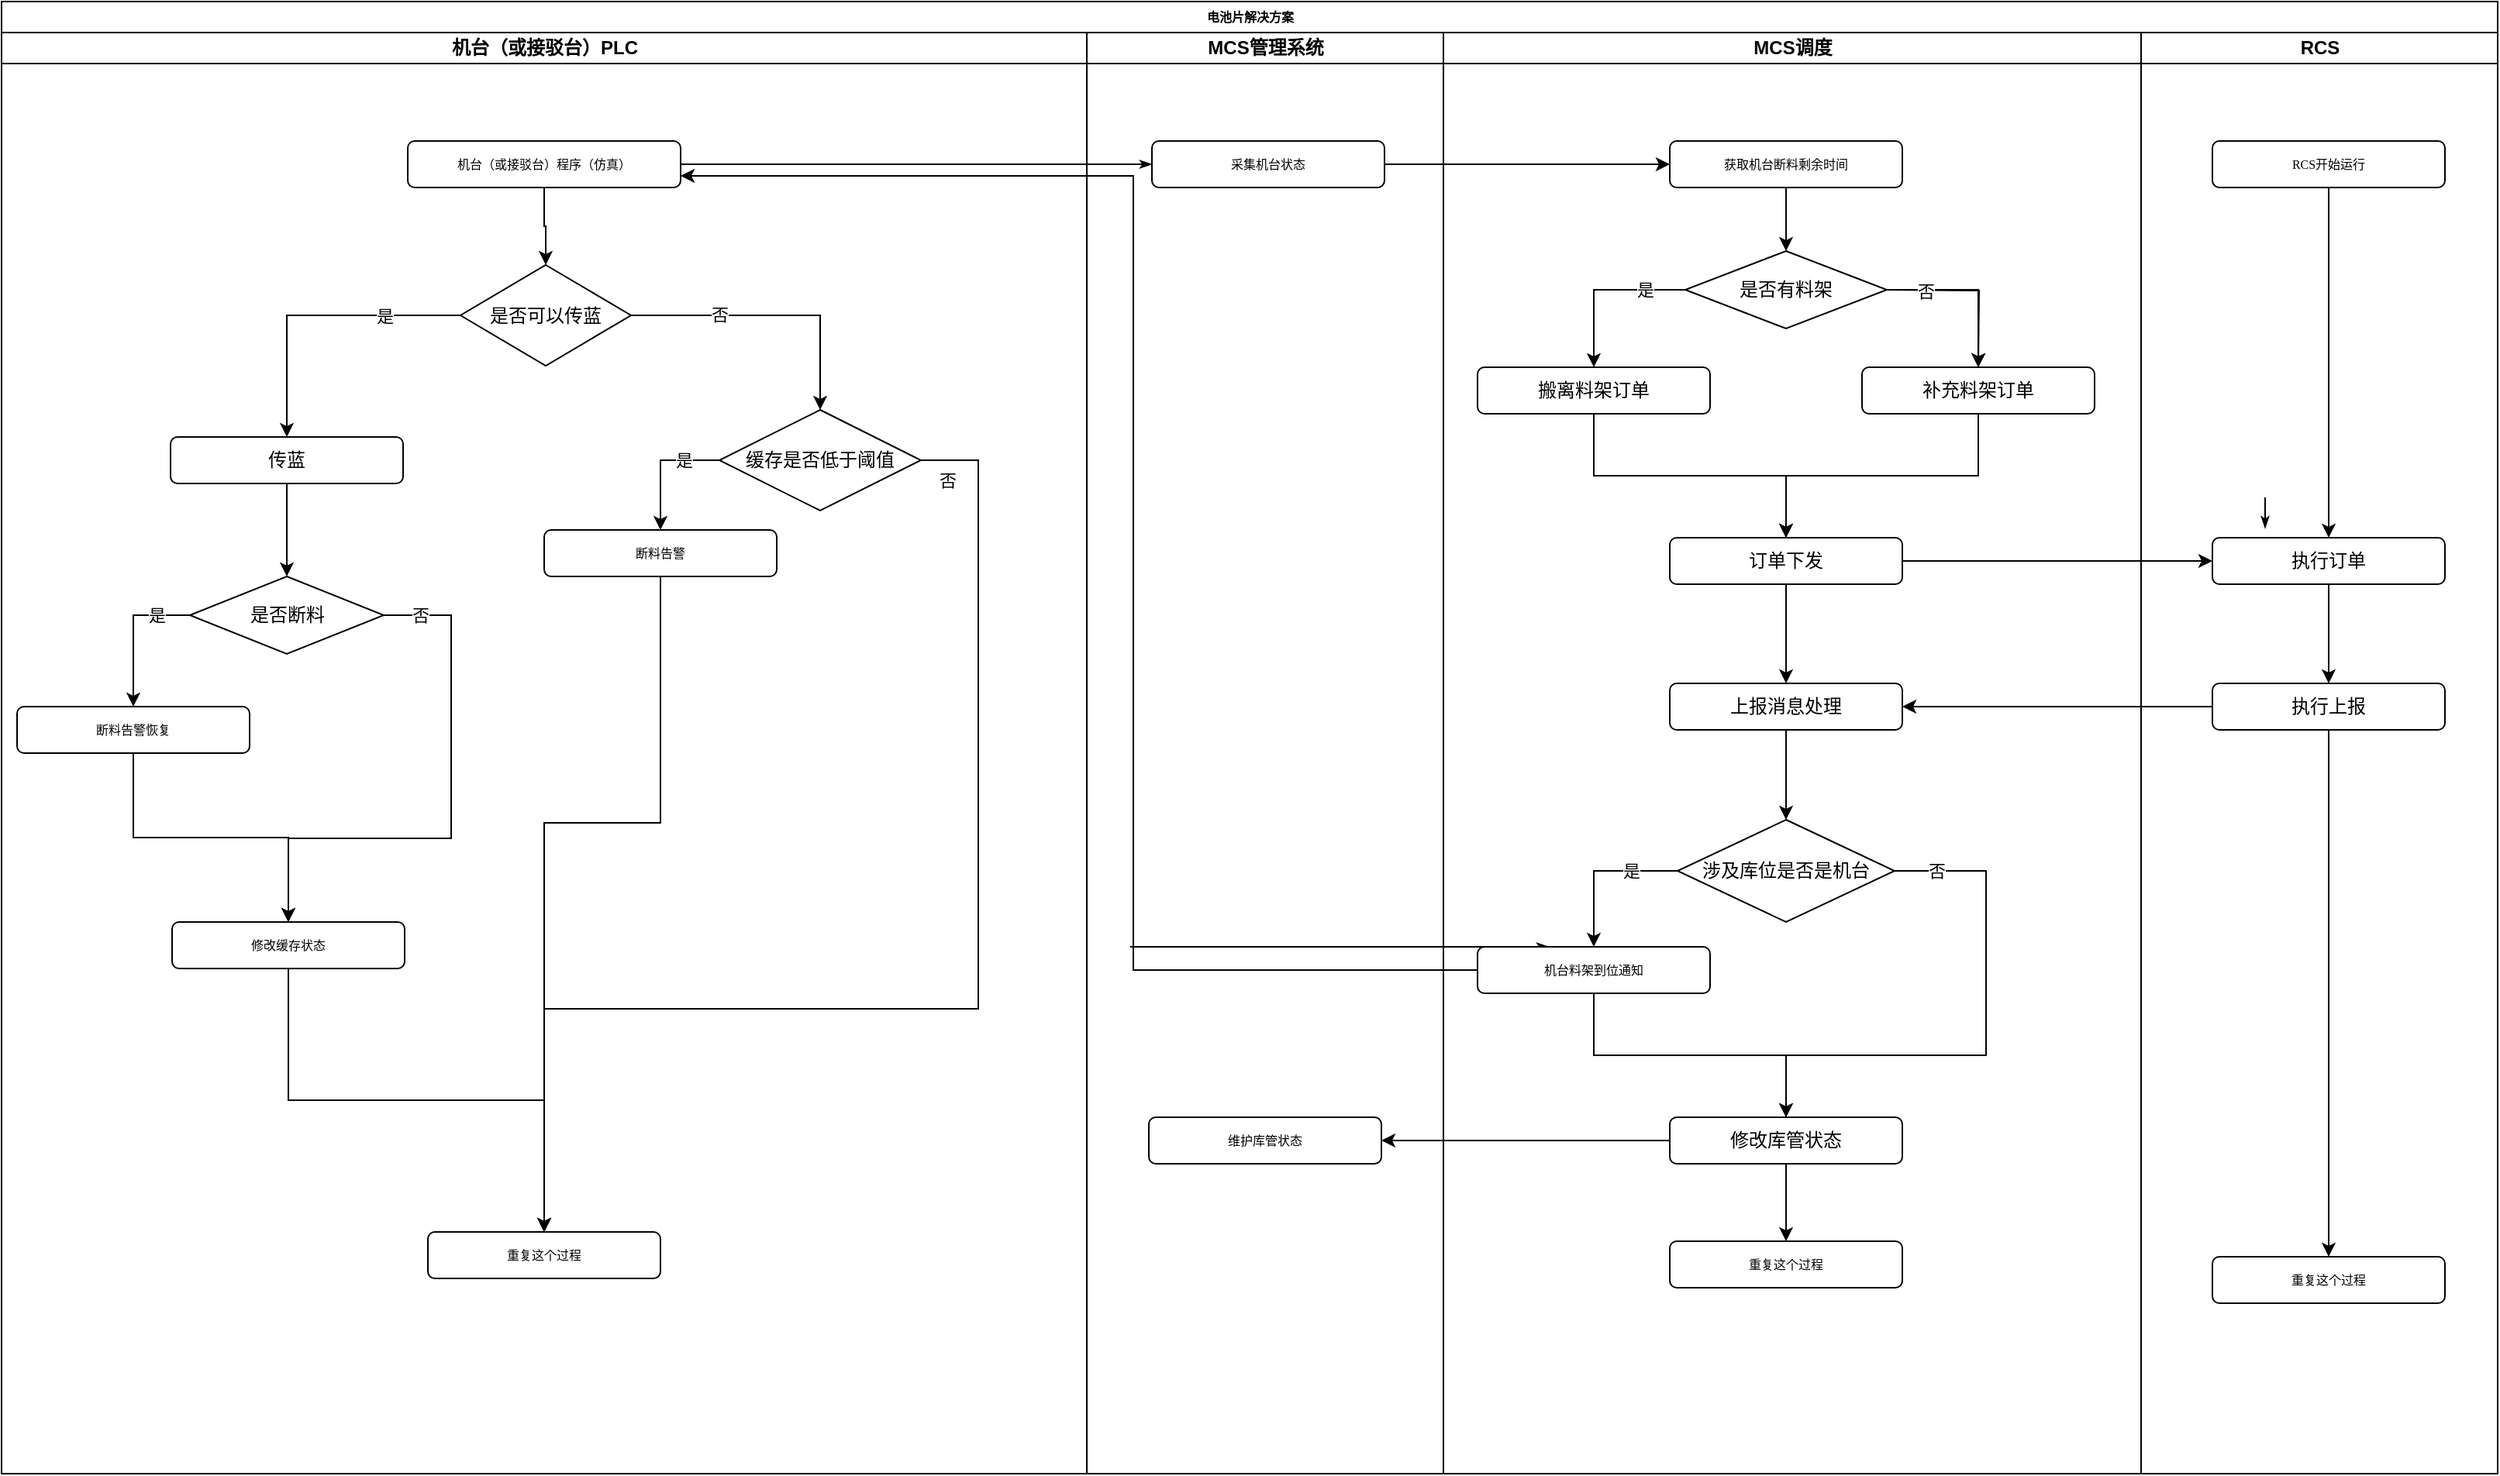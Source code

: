 <mxfile version="20.8.13" type="github">
  <diagram name="Page-1" id="74e2e168-ea6b-b213-b513-2b3c1d86103e">
    <mxGraphModel dx="2391" dy="1106" grid="1" gridSize="10" guides="1" tooltips="1" connect="1" arrows="1" fold="1" page="0" pageScale="1" pageWidth="1100" pageHeight="850" background="none" math="0" shadow="0">
      <root>
        <mxCell id="0" />
        <mxCell id="1" parent="0" />
        <mxCell id="77e6c97f196da883-1" value="电池片解决方案" style="swimlane;html=1;childLayout=stackLayout;startSize=20;rounded=0;shadow=0;labelBackgroundColor=none;strokeWidth=1;fontFamily=Verdana;fontSize=8;align=center;" parent="1" vertex="1">
          <mxGeometry x="80" y="60" width="1610" height="950" as="geometry" />
        </mxCell>
        <mxCell id="77e6c97f196da883-26" style="edgeStyle=orthogonalEdgeStyle;rounded=1;html=1;labelBackgroundColor=none;startArrow=none;startFill=0;startSize=5;endArrow=classicThin;endFill=1;endSize=5;jettySize=auto;orthogonalLoop=1;strokeWidth=1;fontFamily=Verdana;fontSize=8" parent="77e6c97f196da883-1" source="77e6c97f196da883-8" target="77e6c97f196da883-11" edge="1">
          <mxGeometry relative="1" as="geometry" />
        </mxCell>
        <mxCell id="107ba76e4e335f99-3" style="edgeStyle=orthogonalEdgeStyle;rounded=1;html=1;labelBackgroundColor=none;startArrow=none;startFill=0;startSize=5;endArrow=classicThin;endFill=1;endSize=5;jettySize=auto;orthogonalLoop=1;strokeColor=#000000;strokeWidth=1;fontFamily=Verdana;fontSize=8;fontColor=#000000;" parent="77e6c97f196da883-1" edge="1">
          <mxGeometry relative="1" as="geometry">
            <mxPoint x="728" y="610" as="sourcePoint" />
            <mxPoint x="998" y="610.0" as="targetPoint" />
          </mxGeometry>
        </mxCell>
        <mxCell id="hsNV3JfmAN6WM8ltQ2-S-1" style="edgeStyle=orthogonalEdgeStyle;rounded=0;orthogonalLoop=1;jettySize=auto;html=1;exitX=1;exitY=0.5;exitDx=0;exitDy=0;entryX=0;entryY=0.5;entryDx=0;entryDy=0;" edge="1" parent="77e6c97f196da883-1" source="77e6c97f196da883-11" target="77e6c97f196da883-12">
          <mxGeometry relative="1" as="geometry" />
        </mxCell>
        <mxCell id="77e6c97f196da883-2" value="机台（或接驳台）PLC" style="swimlane;html=1;startSize=20;" parent="77e6c97f196da883-1" vertex="1">
          <mxGeometry y="20" width="700" height="930" as="geometry" />
        </mxCell>
        <mxCell id="hsNV3JfmAN6WM8ltQ2-S-36" style="edgeStyle=orthogonalEdgeStyle;rounded=0;orthogonalLoop=1;jettySize=auto;html=1;exitX=0.5;exitY=1;exitDx=0;exitDy=0;" edge="1" parent="77e6c97f196da883-2" source="77e6c97f196da883-8" target="hsNV3JfmAN6WM8ltQ2-S-34">
          <mxGeometry relative="1" as="geometry" />
        </mxCell>
        <mxCell id="77e6c97f196da883-8" value="机台（或接驳台）程序（仿真）" style="rounded=1;whiteSpace=wrap;html=1;shadow=0;labelBackgroundColor=none;strokeWidth=1;fontFamily=Verdana;fontSize=8;align=center;" parent="77e6c97f196da883-2" vertex="1">
          <mxGeometry x="262" y="70" width="176" height="30" as="geometry" />
        </mxCell>
        <mxCell id="hsNV3JfmAN6WM8ltQ2-S-43" style="edgeStyle=orthogonalEdgeStyle;rounded=0;orthogonalLoop=1;jettySize=auto;html=1;exitX=0;exitY=0.5;exitDx=0;exitDy=0;" edge="1" parent="77e6c97f196da883-2" source="hsNV3JfmAN6WM8ltQ2-S-30" target="hsNV3JfmAN6WM8ltQ2-S-42">
          <mxGeometry relative="1" as="geometry" />
        </mxCell>
        <mxCell id="hsNV3JfmAN6WM8ltQ2-S-69" value="是" style="edgeLabel;html=1;align=center;verticalAlign=middle;resizable=0;points=[];" vertex="1" connectable="0" parent="hsNV3JfmAN6WM8ltQ2-S-43">
          <mxGeometry x="0.066" y="2" relative="1" as="geometry">
            <mxPoint x="13" y="-6" as="offset" />
          </mxGeometry>
        </mxCell>
        <mxCell id="hsNV3JfmAN6WM8ltQ2-S-71" style="edgeStyle=orthogonalEdgeStyle;rounded=0;orthogonalLoop=1;jettySize=auto;html=1;exitX=1;exitY=0.5;exitDx=0;exitDy=0;entryX=0.5;entryY=0;entryDx=0;entryDy=0;" edge="1" parent="77e6c97f196da883-2" source="hsNV3JfmAN6WM8ltQ2-S-30" target="hsNV3JfmAN6WM8ltQ2-S-61">
          <mxGeometry relative="1" as="geometry">
            <Array as="points">
              <mxPoint x="630" y="276" />
              <mxPoint x="630" y="630" />
              <mxPoint x="350" y="630" />
            </Array>
          </mxGeometry>
        </mxCell>
        <mxCell id="hsNV3JfmAN6WM8ltQ2-S-75" value="否" style="edgeLabel;html=1;align=center;verticalAlign=middle;resizable=0;points=[];" vertex="1" connectable="0" parent="hsNV3JfmAN6WM8ltQ2-S-71">
          <mxGeometry x="-0.732" y="4" relative="1" as="geometry">
            <mxPoint x="-24" y="-59" as="offset" />
          </mxGeometry>
        </mxCell>
        <mxCell id="hsNV3JfmAN6WM8ltQ2-S-30" value="缓存是否低于阈值" style="rhombus;whiteSpace=wrap;html=1;" vertex="1" parent="77e6c97f196da883-2">
          <mxGeometry x="463" y="243.5" width="130" height="65" as="geometry" />
        </mxCell>
        <mxCell id="hsNV3JfmAN6WM8ltQ2-S-48" style="edgeStyle=orthogonalEdgeStyle;rounded=0;orthogonalLoop=1;jettySize=auto;html=1;exitX=0.5;exitY=1;exitDx=0;exitDy=0;entryX=0.5;entryY=0;entryDx=0;entryDy=0;" edge="1" parent="77e6c97f196da883-2" source="hsNV3JfmAN6WM8ltQ2-S-32" target="hsNV3JfmAN6WM8ltQ2-S-47">
          <mxGeometry relative="1" as="geometry" />
        </mxCell>
        <mxCell id="hsNV3JfmAN6WM8ltQ2-S-32" value="传蓝" style="rounded=1;whiteSpace=wrap;html=1;" vertex="1" parent="77e6c97f196da883-2">
          <mxGeometry x="109" y="261" width="150" height="30" as="geometry" />
        </mxCell>
        <mxCell id="hsNV3JfmAN6WM8ltQ2-S-37" style="edgeStyle=orthogonalEdgeStyle;rounded=0;orthogonalLoop=1;jettySize=auto;html=1;exitX=0;exitY=0.5;exitDx=0;exitDy=0;" edge="1" parent="77e6c97f196da883-2" source="hsNV3JfmAN6WM8ltQ2-S-34" target="hsNV3JfmAN6WM8ltQ2-S-32">
          <mxGeometry relative="1" as="geometry" />
        </mxCell>
        <mxCell id="hsNV3JfmAN6WM8ltQ2-S-67" value="是" style="edgeLabel;html=1;align=center;verticalAlign=middle;resizable=0;points=[];" vertex="1" connectable="0" parent="hsNV3JfmAN6WM8ltQ2-S-37">
          <mxGeometry x="0.231" y="1" relative="1" as="geometry">
            <mxPoint x="62" y="-5" as="offset" />
          </mxGeometry>
        </mxCell>
        <mxCell id="hsNV3JfmAN6WM8ltQ2-S-40" style="edgeStyle=orthogonalEdgeStyle;rounded=0;orthogonalLoop=1;jettySize=auto;html=1;exitX=1;exitY=0.5;exitDx=0;exitDy=0;" edge="1" parent="77e6c97f196da883-2" source="hsNV3JfmAN6WM8ltQ2-S-34" target="hsNV3JfmAN6WM8ltQ2-S-30">
          <mxGeometry relative="1" as="geometry" />
        </mxCell>
        <mxCell id="hsNV3JfmAN6WM8ltQ2-S-68" value="否" style="edgeLabel;html=1;align=center;verticalAlign=middle;resizable=0;points=[];" vertex="1" connectable="0" parent="hsNV3JfmAN6WM8ltQ2-S-40">
          <mxGeometry x="0.427" y="-1" relative="1" as="geometry">
            <mxPoint x="-64" y="-9" as="offset" />
          </mxGeometry>
        </mxCell>
        <mxCell id="hsNV3JfmAN6WM8ltQ2-S-34" value="是否可以传蓝" style="rhombus;whiteSpace=wrap;html=1;" vertex="1" parent="77e6c97f196da883-2">
          <mxGeometry x="296" y="150" width="110" height="65" as="geometry" />
        </mxCell>
        <mxCell id="hsNV3JfmAN6WM8ltQ2-S-73" style="edgeStyle=orthogonalEdgeStyle;rounded=0;orthogonalLoop=1;jettySize=auto;html=1;entryX=0.5;entryY=0;entryDx=0;entryDy=0;" edge="1" parent="77e6c97f196da883-2" source="hsNV3JfmAN6WM8ltQ2-S-42" target="hsNV3JfmAN6WM8ltQ2-S-61">
          <mxGeometry relative="1" as="geometry">
            <Array as="points">
              <mxPoint x="425" y="510" />
              <mxPoint x="350" y="510" />
            </Array>
          </mxGeometry>
        </mxCell>
        <mxCell id="hsNV3JfmAN6WM8ltQ2-S-42" value="断料告警" style="rounded=1;whiteSpace=wrap;html=1;shadow=0;labelBackgroundColor=none;strokeWidth=1;fontFamily=Verdana;fontSize=8;align=center;" vertex="1" parent="77e6c97f196da883-2">
          <mxGeometry x="350" y="321" width="150" height="30" as="geometry" />
        </mxCell>
        <mxCell id="hsNV3JfmAN6WM8ltQ2-S-56" style="edgeStyle=orthogonalEdgeStyle;rounded=0;orthogonalLoop=1;jettySize=auto;html=1;exitX=0;exitY=0.5;exitDx=0;exitDy=0;" edge="1" parent="77e6c97f196da883-2" source="hsNV3JfmAN6WM8ltQ2-S-47" target="hsNV3JfmAN6WM8ltQ2-S-51">
          <mxGeometry relative="1" as="geometry" />
        </mxCell>
        <mxCell id="hsNV3JfmAN6WM8ltQ2-S-76" value="是" style="edgeLabel;html=1;align=center;verticalAlign=middle;resizable=0;points=[];" vertex="1" connectable="0" parent="hsNV3JfmAN6WM8ltQ2-S-56">
          <mxGeometry x="-0.105" y="3" relative="1" as="geometry">
            <mxPoint x="12" y="-6" as="offset" />
          </mxGeometry>
        </mxCell>
        <mxCell id="hsNV3JfmAN6WM8ltQ2-S-57" style="edgeStyle=orthogonalEdgeStyle;rounded=0;orthogonalLoop=1;jettySize=auto;html=1;exitX=1;exitY=0.5;exitDx=0;exitDy=0;" edge="1" parent="77e6c97f196da883-2" source="hsNV3JfmAN6WM8ltQ2-S-47" target="hsNV3JfmAN6WM8ltQ2-S-53">
          <mxGeometry relative="1" as="geometry">
            <Array as="points">
              <mxPoint x="290" y="376" />
              <mxPoint x="290" y="520" />
              <mxPoint x="185" y="520" />
            </Array>
          </mxGeometry>
        </mxCell>
        <mxCell id="hsNV3JfmAN6WM8ltQ2-S-77" value="否" style="edgeLabel;html=1;align=center;verticalAlign=middle;resizable=0;points=[];" vertex="1" connectable="0" parent="hsNV3JfmAN6WM8ltQ2-S-57">
          <mxGeometry x="-0.604" y="-1" relative="1" as="geometry">
            <mxPoint x="-19" y="-25" as="offset" />
          </mxGeometry>
        </mxCell>
        <mxCell id="hsNV3JfmAN6WM8ltQ2-S-47" value="是否断料" style="rhombus;whiteSpace=wrap;html=1;" vertex="1" parent="77e6c97f196da883-2">
          <mxGeometry x="121.5" y="351" width="125" height="50" as="geometry" />
        </mxCell>
        <mxCell id="hsNV3JfmAN6WM8ltQ2-S-66" style="edgeStyle=orthogonalEdgeStyle;rounded=0;orthogonalLoop=1;jettySize=auto;html=1;exitX=0.5;exitY=1;exitDx=0;exitDy=0;entryX=0.5;entryY=0;entryDx=0;entryDy=0;" edge="1" parent="77e6c97f196da883-2" source="hsNV3JfmAN6WM8ltQ2-S-51" target="hsNV3JfmAN6WM8ltQ2-S-53">
          <mxGeometry relative="1" as="geometry" />
        </mxCell>
        <mxCell id="hsNV3JfmAN6WM8ltQ2-S-51" value="断料告警恢复" style="rounded=1;whiteSpace=wrap;html=1;shadow=0;labelBackgroundColor=none;strokeWidth=1;fontFamily=Verdana;fontSize=8;align=center;" vertex="1" parent="77e6c97f196da883-2">
          <mxGeometry x="10" y="435" width="150" height="30" as="geometry" />
        </mxCell>
        <mxCell id="hsNV3JfmAN6WM8ltQ2-S-74" style="edgeStyle=orthogonalEdgeStyle;rounded=0;orthogonalLoop=1;jettySize=auto;html=1;exitX=0.5;exitY=1;exitDx=0;exitDy=0;" edge="1" parent="77e6c97f196da883-2" source="hsNV3JfmAN6WM8ltQ2-S-53" target="hsNV3JfmAN6WM8ltQ2-S-61">
          <mxGeometry relative="1" as="geometry" />
        </mxCell>
        <mxCell id="hsNV3JfmAN6WM8ltQ2-S-53" value="修改缓存状态" style="rounded=1;whiteSpace=wrap;html=1;shadow=0;labelBackgroundColor=none;strokeWidth=1;fontFamily=Verdana;fontSize=8;align=center;" vertex="1" parent="77e6c97f196da883-2">
          <mxGeometry x="110" y="574" width="150" height="30" as="geometry" />
        </mxCell>
        <mxCell id="hsNV3JfmAN6WM8ltQ2-S-61" value="重复这个过程" style="rounded=1;whiteSpace=wrap;html=1;shadow=0;labelBackgroundColor=none;strokeWidth=1;fontFamily=Verdana;fontSize=8;align=center;" vertex="1" parent="77e6c97f196da883-2">
          <mxGeometry x="275" y="774" width="150" height="30" as="geometry" />
        </mxCell>
        <mxCell id="77e6c97f196da883-3" value="MCS管理系统" style="swimlane;html=1;startSize=20;" parent="77e6c97f196da883-1" vertex="1">
          <mxGeometry x="700" y="20" width="230" height="930" as="geometry" />
        </mxCell>
        <mxCell id="77e6c97f196da883-11" value="采集机台状态" style="rounded=1;whiteSpace=wrap;html=1;shadow=0;labelBackgroundColor=none;strokeWidth=1;fontFamily=Verdana;fontSize=8;align=center;" parent="77e6c97f196da883-3" vertex="1">
          <mxGeometry x="42" y="70" width="150" height="30" as="geometry" />
        </mxCell>
        <mxCell id="hsNV3JfmAN6WM8ltQ2-S-27" value="维护库管状态" style="rounded=1;whiteSpace=wrap;html=1;shadow=0;labelBackgroundColor=none;strokeWidth=1;fontFamily=Verdana;fontSize=8;align=center;" vertex="1" parent="77e6c97f196da883-3">
          <mxGeometry x="40" y="700" width="150" height="30" as="geometry" />
        </mxCell>
        <mxCell id="77e6c97f196da883-4" value="MCS调度" style="swimlane;html=1;startSize=20;" parent="77e6c97f196da883-1" vertex="1">
          <mxGeometry x="930" y="20" width="450" height="930" as="geometry" />
        </mxCell>
        <mxCell id="hsNV3JfmAN6WM8ltQ2-S-17" style="edgeStyle=orthogonalEdgeStyle;rounded=0;orthogonalLoop=1;jettySize=auto;html=1;exitX=0.5;exitY=1;exitDx=0;exitDy=0;entryX=0.5;entryY=0;entryDx=0;entryDy=0;" edge="1" parent="77e6c97f196da883-4" source="77e6c97f196da883-12" target="hsNV3JfmAN6WM8ltQ2-S-13">
          <mxGeometry relative="1" as="geometry" />
        </mxCell>
        <mxCell id="77e6c97f196da883-12" value="获取机台断料剩余时间" style="rounded=1;whiteSpace=wrap;html=1;shadow=0;labelBackgroundColor=none;strokeWidth=1;fontFamily=Verdana;fontSize=8;align=center;" parent="77e6c97f196da883-4" vertex="1">
          <mxGeometry x="146" y="70" width="150" height="30" as="geometry" />
        </mxCell>
        <mxCell id="hsNV3JfmAN6WM8ltQ2-S-22" style="edgeStyle=orthogonalEdgeStyle;rounded=0;orthogonalLoop=1;jettySize=auto;html=1;" edge="1" parent="77e6c97f196da883-4" source="hsNV3JfmAN6WM8ltQ2-S-7" target="hsNV3JfmAN6WM8ltQ2-S-20">
          <mxGeometry relative="1" as="geometry" />
        </mxCell>
        <mxCell id="hsNV3JfmAN6WM8ltQ2-S-7" value="补充料架订单" style="rounded=1;whiteSpace=wrap;html=1;" vertex="1" parent="77e6c97f196da883-4">
          <mxGeometry x="270" y="216" width="150" height="30" as="geometry" />
        </mxCell>
        <mxCell id="hsNV3JfmAN6WM8ltQ2-S-18" style="edgeStyle=orthogonalEdgeStyle;rounded=0;orthogonalLoop=1;jettySize=auto;html=1;exitX=1;exitY=0.5;exitDx=0;exitDy=0;entryX=0.5;entryY=0;entryDx=0;entryDy=0;" edge="1" parent="77e6c97f196da883-4" source="hsNV3JfmAN6WM8ltQ2-S-13" target="hsNV3JfmAN6WM8ltQ2-S-7">
          <mxGeometry relative="1" as="geometry" />
        </mxCell>
        <mxCell id="hsNV3JfmAN6WM8ltQ2-S-23" style="edgeStyle=orthogonalEdgeStyle;rounded=0;orthogonalLoop=1;jettySize=auto;html=1;exitX=0;exitY=0.5;exitDx=0;exitDy=0;" edge="1" parent="77e6c97f196da883-4" source="hsNV3JfmAN6WM8ltQ2-S-13" target="hsNV3JfmAN6WM8ltQ2-S-14">
          <mxGeometry relative="1" as="geometry">
            <Array as="points">
              <mxPoint x="97" y="166" />
            </Array>
          </mxGeometry>
        </mxCell>
        <mxCell id="hsNV3JfmAN6WM8ltQ2-S-78" value="是" style="edgeLabel;html=1;align=center;verticalAlign=middle;resizable=0;points=[];" vertex="1" connectable="0" parent="hsNV3JfmAN6WM8ltQ2-S-23">
          <mxGeometry x="-0.228" y="-1" relative="1" as="geometry">
            <mxPoint x="16" y="1" as="offset" />
          </mxGeometry>
        </mxCell>
        <mxCell id="hsNV3JfmAN6WM8ltQ2-S-13" value="是否有料架" style="rhombus;whiteSpace=wrap;html=1;" vertex="1" parent="77e6c97f196da883-4">
          <mxGeometry x="156" y="141" width="130" height="50" as="geometry" />
        </mxCell>
        <mxCell id="hsNV3JfmAN6WM8ltQ2-S-24" style="edgeStyle=orthogonalEdgeStyle;rounded=0;orthogonalLoop=1;jettySize=auto;html=1;" edge="1" parent="77e6c97f196da883-4" source="hsNV3JfmAN6WM8ltQ2-S-14" target="hsNV3JfmAN6WM8ltQ2-S-20">
          <mxGeometry relative="1" as="geometry" />
        </mxCell>
        <mxCell id="hsNV3JfmAN6WM8ltQ2-S-14" value="搬离料架订单" style="rounded=1;whiteSpace=wrap;html=1;" vertex="1" parent="77e6c97f196da883-4">
          <mxGeometry x="22" y="216" width="150" height="30" as="geometry" />
        </mxCell>
        <mxCell id="hsNV3JfmAN6WM8ltQ2-S-84" style="edgeStyle=orthogonalEdgeStyle;rounded=0;orthogonalLoop=1;jettySize=auto;html=1;" edge="1" parent="77e6c97f196da883-4" source="hsNV3JfmAN6WM8ltQ2-S-20" target="hsNV3JfmAN6WM8ltQ2-S-83">
          <mxGeometry relative="1" as="geometry" />
        </mxCell>
        <mxCell id="hsNV3JfmAN6WM8ltQ2-S-20" value="订单下发" style="rounded=1;whiteSpace=wrap;html=1;" vertex="1" parent="77e6c97f196da883-4">
          <mxGeometry x="146" y="326" width="150" height="30" as="geometry" />
        </mxCell>
        <mxCell id="hsNV3JfmAN6WM8ltQ2-S-99" style="edgeStyle=orthogonalEdgeStyle;rounded=0;orthogonalLoop=1;jettySize=auto;html=1;entryX=0.5;entryY=0;entryDx=0;entryDy=0;" edge="1" parent="77e6c97f196da883-4" source="hsNV3JfmAN6WM8ltQ2-S-25" target="hsNV3JfmAN6WM8ltQ2-S-98">
          <mxGeometry relative="1" as="geometry" />
        </mxCell>
        <mxCell id="hsNV3JfmAN6WM8ltQ2-S-25" value="修改库管状态" style="rounded=1;whiteSpace=wrap;html=1;" vertex="1" parent="77e6c97f196da883-4">
          <mxGeometry x="146" y="700" width="150" height="30" as="geometry" />
        </mxCell>
        <mxCell id="hsNV3JfmAN6WM8ltQ2-S-80" style="edgeStyle=orthogonalEdgeStyle;rounded=0;orthogonalLoop=1;jettySize=auto;html=1;exitX=1;exitY=0.5;exitDx=0;exitDy=0;entryX=0.5;entryY=0;entryDx=0;entryDy=0;" edge="1" parent="77e6c97f196da883-4">
          <mxGeometry relative="1" as="geometry">
            <mxPoint x="286" y="166" as="sourcePoint" />
            <mxPoint x="345" y="216" as="targetPoint" />
          </mxGeometry>
        </mxCell>
        <mxCell id="hsNV3JfmAN6WM8ltQ2-S-82" value="否" style="edgeLabel;html=1;align=center;verticalAlign=middle;resizable=0;points=[];" vertex="1" connectable="0" parent="hsNV3JfmAN6WM8ltQ2-S-80">
          <mxGeometry x="-0.075" relative="1" as="geometry">
            <mxPoint x="-26" as="offset" />
          </mxGeometry>
        </mxCell>
        <mxCell id="hsNV3JfmAN6WM8ltQ2-S-87" style="edgeStyle=orthogonalEdgeStyle;rounded=0;orthogonalLoop=1;jettySize=auto;html=1;" edge="1" parent="77e6c97f196da883-4" source="hsNV3JfmAN6WM8ltQ2-S-83" target="hsNV3JfmAN6WM8ltQ2-S-86">
          <mxGeometry relative="1" as="geometry" />
        </mxCell>
        <mxCell id="hsNV3JfmAN6WM8ltQ2-S-83" value="上报消息处理" style="rounded=1;whiteSpace=wrap;html=1;" vertex="1" parent="77e6c97f196da883-4">
          <mxGeometry x="146" y="420" width="150" height="30" as="geometry" />
        </mxCell>
        <mxCell id="hsNV3JfmAN6WM8ltQ2-S-91" style="edgeStyle=orthogonalEdgeStyle;rounded=0;orthogonalLoop=1;jettySize=auto;html=1;entryX=0.5;entryY=0;entryDx=0;entryDy=0;exitX=0;exitY=0.5;exitDx=0;exitDy=0;" edge="1" parent="77e6c97f196da883-4" source="hsNV3JfmAN6WM8ltQ2-S-86" target="hsNV3JfmAN6WM8ltQ2-S-88">
          <mxGeometry relative="1" as="geometry" />
        </mxCell>
        <mxCell id="hsNV3JfmAN6WM8ltQ2-S-94" value="是" style="edgeLabel;html=1;align=center;verticalAlign=middle;resizable=0;points=[];" vertex="1" connectable="0" parent="hsNV3JfmAN6WM8ltQ2-S-91">
          <mxGeometry x="-0.212" y="4" relative="1" as="geometry">
            <mxPoint x="10" y="-4" as="offset" />
          </mxGeometry>
        </mxCell>
        <mxCell id="hsNV3JfmAN6WM8ltQ2-S-92" style="edgeStyle=orthogonalEdgeStyle;rounded=0;orthogonalLoop=1;jettySize=auto;html=1;exitX=1;exitY=0.5;exitDx=0;exitDy=0;" edge="1" parent="77e6c97f196da883-4" source="hsNV3JfmAN6WM8ltQ2-S-86" target="hsNV3JfmAN6WM8ltQ2-S-25">
          <mxGeometry relative="1" as="geometry">
            <Array as="points">
              <mxPoint x="350" y="541" />
              <mxPoint x="350" y="660" />
              <mxPoint x="221" y="660" />
            </Array>
          </mxGeometry>
        </mxCell>
        <mxCell id="hsNV3JfmAN6WM8ltQ2-S-95" value="否" style="edgeLabel;html=1;align=center;verticalAlign=middle;resizable=0;points=[];" vertex="1" connectable="0" parent="hsNV3JfmAN6WM8ltQ2-S-92">
          <mxGeometry x="-0.774" y="2" relative="1" as="geometry">
            <mxPoint x="-12" y="2" as="offset" />
          </mxGeometry>
        </mxCell>
        <mxCell id="hsNV3JfmAN6WM8ltQ2-S-86" value="涉及库位是否是机台" style="rhombus;whiteSpace=wrap;html=1;" vertex="1" parent="77e6c97f196da883-4">
          <mxGeometry x="151" y="508" width="140" height="66" as="geometry" />
        </mxCell>
        <mxCell id="hsNV3JfmAN6WM8ltQ2-S-93" style="edgeStyle=orthogonalEdgeStyle;rounded=0;orthogonalLoop=1;jettySize=auto;html=1;exitX=0.5;exitY=1;exitDx=0;exitDy=0;entryX=0.5;entryY=0;entryDx=0;entryDy=0;" edge="1" parent="77e6c97f196da883-4" source="hsNV3JfmAN6WM8ltQ2-S-88" target="hsNV3JfmAN6WM8ltQ2-S-25">
          <mxGeometry relative="1" as="geometry" />
        </mxCell>
        <mxCell id="hsNV3JfmAN6WM8ltQ2-S-88" value="机台料架到位通知" style="rounded=1;whiteSpace=wrap;html=1;shadow=0;labelBackgroundColor=none;strokeWidth=1;fontFamily=Verdana;fontSize=8;align=center;" vertex="1" parent="77e6c97f196da883-4">
          <mxGeometry x="22" y="590" width="150" height="30" as="geometry" />
        </mxCell>
        <mxCell id="hsNV3JfmAN6WM8ltQ2-S-98" value="重复这个过程" style="rounded=1;whiteSpace=wrap;html=1;shadow=0;labelBackgroundColor=none;strokeWidth=1;fontFamily=Verdana;fontSize=8;align=center;" vertex="1" parent="77e6c97f196da883-4">
          <mxGeometry x="146" y="780" width="150" height="30" as="geometry" />
        </mxCell>
        <mxCell id="77e6c97f196da883-5" value="RCS" style="swimlane;html=1;startSize=20;" parent="77e6c97f196da883-1" vertex="1">
          <mxGeometry x="1380" y="20" width="230" height="930" as="geometry" />
        </mxCell>
        <mxCell id="77e6c97f196da883-34" style="edgeStyle=orthogonalEdgeStyle;rounded=1;html=1;labelBackgroundColor=none;startArrow=none;startFill=0;startSize=5;endArrow=classicThin;endFill=1;endSize=5;jettySize=auto;orthogonalLoop=1;strokeColor=#000000;strokeWidth=1;fontFamily=Verdana;fontSize=8;fontColor=#000000;" parent="77e6c97f196da883-5" edge="1">
          <mxGeometry relative="1" as="geometry">
            <mxPoint x="80.0" y="300.0" as="sourcePoint" />
            <mxPoint x="80.0" y="320.0" as="targetPoint" />
          </mxGeometry>
        </mxCell>
        <mxCell id="hsNV3JfmAN6WM8ltQ2-S-12" style="edgeStyle=orthogonalEdgeStyle;rounded=0;orthogonalLoop=1;jettySize=auto;html=1;" edge="1" parent="77e6c97f196da883-5" source="hsNV3JfmAN6WM8ltQ2-S-9" target="hsNV3JfmAN6WM8ltQ2-S-11">
          <mxGeometry relative="1" as="geometry" />
        </mxCell>
        <mxCell id="hsNV3JfmAN6WM8ltQ2-S-9" value="执行订单" style="rounded=1;whiteSpace=wrap;html=1;" vertex="1" parent="77e6c97f196da883-5">
          <mxGeometry x="46" y="326" width="150" height="30" as="geometry" />
        </mxCell>
        <mxCell id="hsNV3JfmAN6WM8ltQ2-S-101" style="edgeStyle=orthogonalEdgeStyle;rounded=0;orthogonalLoop=1;jettySize=auto;html=1;exitX=0.5;exitY=1;exitDx=0;exitDy=0;entryX=0.5;entryY=0;entryDx=0;entryDy=0;" edge="1" parent="77e6c97f196da883-5" source="hsNV3JfmAN6WM8ltQ2-S-11" target="hsNV3JfmAN6WM8ltQ2-S-100">
          <mxGeometry relative="1" as="geometry" />
        </mxCell>
        <mxCell id="hsNV3JfmAN6WM8ltQ2-S-11" value="执行上报" style="rounded=1;whiteSpace=wrap;html=1;" vertex="1" parent="77e6c97f196da883-5">
          <mxGeometry x="46" y="420" width="150" height="30" as="geometry" />
        </mxCell>
        <mxCell id="hsNV3JfmAN6WM8ltQ2-S-100" value="重复这个过程" style="rounded=1;whiteSpace=wrap;html=1;shadow=0;labelBackgroundColor=none;strokeWidth=1;fontFamily=Verdana;fontSize=8;align=center;" vertex="1" parent="77e6c97f196da883-5">
          <mxGeometry x="46" y="790" width="150" height="30" as="geometry" />
        </mxCell>
        <mxCell id="hsNV3JfmAN6WM8ltQ2-S-103" style="edgeStyle=orthogonalEdgeStyle;rounded=0;orthogonalLoop=1;jettySize=auto;html=1;" edge="1" parent="77e6c97f196da883-5" source="hsNV3JfmAN6WM8ltQ2-S-102" target="hsNV3JfmAN6WM8ltQ2-S-9">
          <mxGeometry relative="1" as="geometry" />
        </mxCell>
        <mxCell id="hsNV3JfmAN6WM8ltQ2-S-102" value="RCS开始运行" style="rounded=1;whiteSpace=wrap;html=1;shadow=0;labelBackgroundColor=none;strokeWidth=1;fontFamily=Verdana;fontSize=8;align=center;" vertex="1" parent="77e6c97f196da883-5">
          <mxGeometry x="46" y="70" width="150" height="30" as="geometry" />
        </mxCell>
        <mxCell id="hsNV3JfmAN6WM8ltQ2-S-10" style="edgeStyle=orthogonalEdgeStyle;rounded=0;orthogonalLoop=1;jettySize=auto;html=1;exitX=1;exitY=0.5;exitDx=0;exitDy=0;" edge="1" parent="77e6c97f196da883-1" source="hsNV3JfmAN6WM8ltQ2-S-20" target="hsNV3JfmAN6WM8ltQ2-S-9">
          <mxGeometry relative="1" as="geometry" />
        </mxCell>
        <mxCell id="hsNV3JfmAN6WM8ltQ2-S-26" style="edgeStyle=orthogonalEdgeStyle;rounded=0;orthogonalLoop=1;jettySize=auto;html=1;entryX=1;entryY=0.5;entryDx=0;entryDy=0;" edge="1" parent="77e6c97f196da883-1" source="hsNV3JfmAN6WM8ltQ2-S-11" target="hsNV3JfmAN6WM8ltQ2-S-83">
          <mxGeometry relative="1" as="geometry" />
        </mxCell>
        <mxCell id="hsNV3JfmAN6WM8ltQ2-S-29" style="edgeStyle=orthogonalEdgeStyle;rounded=0;orthogonalLoop=1;jettySize=auto;html=1;entryX=1;entryY=0.5;entryDx=0;entryDy=0;" edge="1" parent="77e6c97f196da883-1" source="hsNV3JfmAN6WM8ltQ2-S-25" target="hsNV3JfmAN6WM8ltQ2-S-27">
          <mxGeometry relative="1" as="geometry" />
        </mxCell>
        <mxCell id="hsNV3JfmAN6WM8ltQ2-S-97" style="edgeStyle=orthogonalEdgeStyle;rounded=0;orthogonalLoop=1;jettySize=auto;html=1;entryX=1;entryY=0.75;entryDx=0;entryDy=0;" edge="1" parent="77e6c97f196da883-1" source="hsNV3JfmAN6WM8ltQ2-S-88" target="77e6c97f196da883-8">
          <mxGeometry relative="1" as="geometry">
            <Array as="points">
              <mxPoint x="730" y="625" />
              <mxPoint x="730" y="113" />
            </Array>
          </mxGeometry>
        </mxCell>
      </root>
    </mxGraphModel>
  </diagram>
</mxfile>

